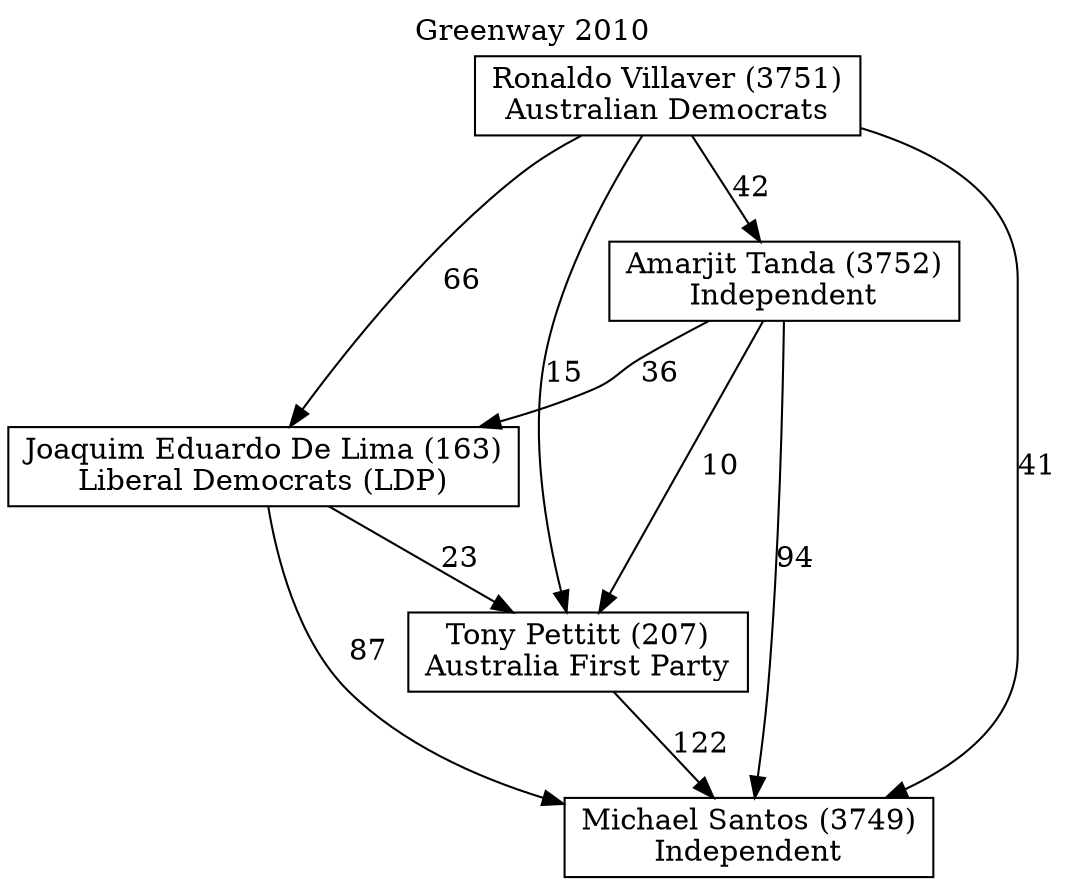 // House preference flow
digraph "Michael Santos (3749)_Greenway_2010" {
	graph [label="Greenway 2010" labelloc=t mclimit=10]
	node [shape=box]
	"Amarjit Tanda (3752)" [label="Amarjit Tanda (3752)
Independent"]
	"Joaquim Eduardo De Lima (163)" [label="Joaquim Eduardo De Lima (163)
Liberal Democrats (LDP)"]
	"Michael Santos (3749)" [label="Michael Santos (3749)
Independent"]
	"Ronaldo Villaver (3751)" [label="Ronaldo Villaver (3751)
Australian Democrats"]
	"Tony Pettitt (207)" [label="Tony Pettitt (207)
Australia First Party"]
	"Amarjit Tanda (3752)" -> "Joaquim Eduardo De Lima (163)" [label=36]
	"Amarjit Tanda (3752)" -> "Michael Santos (3749)" [label=94]
	"Amarjit Tanda (3752)" -> "Tony Pettitt (207)" [label=10]
	"Joaquim Eduardo De Lima (163)" -> "Michael Santos (3749)" [label=87]
	"Joaquim Eduardo De Lima (163)" -> "Tony Pettitt (207)" [label=23]
	"Ronaldo Villaver (3751)" -> "Amarjit Tanda (3752)" [label=42]
	"Ronaldo Villaver (3751)" -> "Joaquim Eduardo De Lima (163)" [label=66]
	"Ronaldo Villaver (3751)" -> "Michael Santos (3749)" [label=41]
	"Ronaldo Villaver (3751)" -> "Tony Pettitt (207)" [label=15]
	"Tony Pettitt (207)" -> "Michael Santos (3749)" [label=122]
}
